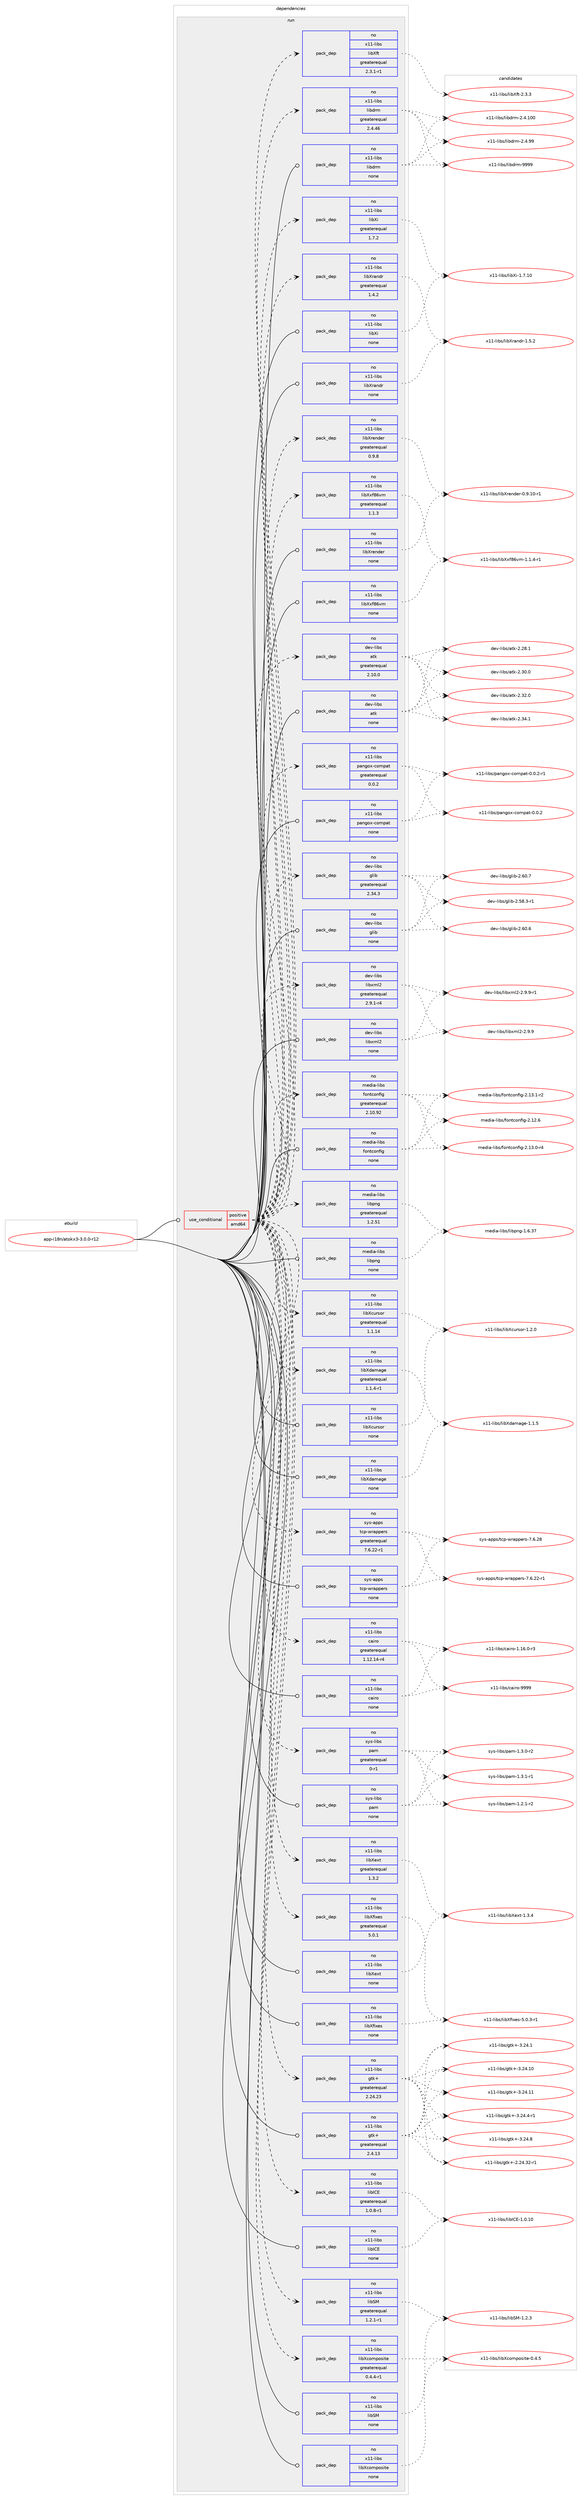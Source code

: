 digraph prolog {

# *************
# Graph options
# *************

newrank=true;
concentrate=true;
compound=true;
graph [rankdir=LR,fontname=Helvetica,fontsize=10,ranksep=1.5];#, ranksep=2.5, nodesep=0.2];
edge  [arrowhead=vee];
node  [fontname=Helvetica,fontsize=10];

# **********
# The ebuild
# **********

subgraph cluster_leftcol {
color=gray;
rank=same;
label=<<i>ebuild</i>>;
id [label="app-i18n/atokx3-3.0.0-r12", color=red, width=4, href="../app-i18n/atokx3-3.0.0-r12.svg"];
}

# ****************
# The dependencies
# ****************

subgraph cluster_midcol {
color=gray;
label=<<i>dependencies</i>>;
subgraph cluster_compile {
fillcolor="#eeeeee";
style=filled;
label=<<i>compile</i>>;
}
subgraph cluster_compileandrun {
fillcolor="#eeeeee";
style=filled;
label=<<i>compile and run</i>>;
}
subgraph cluster_run {
fillcolor="#eeeeee";
style=filled;
label=<<i>run</i>>;
subgraph cond118160 {
dependency494056 [label=<<TABLE BORDER="0" CELLBORDER="1" CELLSPACING="0" CELLPADDING="4"><TR><TD ROWSPAN="3" CELLPADDING="10">use_conditional</TD></TR><TR><TD>positive</TD></TR><TR><TD>amd64</TD></TR></TABLE>>, shape=none, color=red];
subgraph pack367001 {
dependency494057 [label=<<TABLE BORDER="0" CELLBORDER="1" CELLSPACING="0" CELLPADDING="4" WIDTH="220"><TR><TD ROWSPAN="6" CELLPADDING="30">pack_dep</TD></TR><TR><TD WIDTH="110">no</TD></TR><TR><TD>dev-libs</TD></TR><TR><TD>atk</TD></TR><TR><TD>greaterequal</TD></TR><TR><TD>2.10.0</TD></TR></TABLE>>, shape=none, color=blue];
}
dependency494056:e -> dependency494057:w [weight=20,style="dashed",arrowhead="vee"];
subgraph pack367002 {
dependency494058 [label=<<TABLE BORDER="0" CELLBORDER="1" CELLSPACING="0" CELLPADDING="4" WIDTH="220"><TR><TD ROWSPAN="6" CELLPADDING="30">pack_dep</TD></TR><TR><TD WIDTH="110">no</TD></TR><TR><TD>dev-libs</TD></TR><TR><TD>glib</TD></TR><TR><TD>greaterequal</TD></TR><TR><TD>2.34.3</TD></TR></TABLE>>, shape=none, color=blue];
}
dependency494056:e -> dependency494058:w [weight=20,style="dashed",arrowhead="vee"];
subgraph pack367003 {
dependency494059 [label=<<TABLE BORDER="0" CELLBORDER="1" CELLSPACING="0" CELLPADDING="4" WIDTH="220"><TR><TD ROWSPAN="6" CELLPADDING="30">pack_dep</TD></TR><TR><TD WIDTH="110">no</TD></TR><TR><TD>dev-libs</TD></TR><TR><TD>libxml2</TD></TR><TR><TD>greaterequal</TD></TR><TR><TD>2.9.1-r4</TD></TR></TABLE>>, shape=none, color=blue];
}
dependency494056:e -> dependency494059:w [weight=20,style="dashed",arrowhead="vee"];
subgraph pack367004 {
dependency494060 [label=<<TABLE BORDER="0" CELLBORDER="1" CELLSPACING="0" CELLPADDING="4" WIDTH="220"><TR><TD ROWSPAN="6" CELLPADDING="30">pack_dep</TD></TR><TR><TD WIDTH="110">no</TD></TR><TR><TD>media-libs</TD></TR><TR><TD>fontconfig</TD></TR><TR><TD>greaterequal</TD></TR><TR><TD>2.10.92</TD></TR></TABLE>>, shape=none, color=blue];
}
dependency494056:e -> dependency494060:w [weight=20,style="dashed",arrowhead="vee"];
subgraph pack367005 {
dependency494061 [label=<<TABLE BORDER="0" CELLBORDER="1" CELLSPACING="0" CELLPADDING="4" WIDTH="220"><TR><TD ROWSPAN="6" CELLPADDING="30">pack_dep</TD></TR><TR><TD WIDTH="110">no</TD></TR><TR><TD>media-libs</TD></TR><TR><TD>libpng</TD></TR><TR><TD>greaterequal</TD></TR><TR><TD>1.2.51</TD></TR></TABLE>>, shape=none, color=blue];
}
dependency494056:e -> dependency494061:w [weight=20,style="dashed",arrowhead="vee"];
subgraph pack367006 {
dependency494062 [label=<<TABLE BORDER="0" CELLBORDER="1" CELLSPACING="0" CELLPADDING="4" WIDTH="220"><TR><TD ROWSPAN="6" CELLPADDING="30">pack_dep</TD></TR><TR><TD WIDTH="110">no</TD></TR><TR><TD>sys-apps</TD></TR><TR><TD>tcp-wrappers</TD></TR><TR><TD>greaterequal</TD></TR><TR><TD>7.6.22-r1</TD></TR></TABLE>>, shape=none, color=blue];
}
dependency494056:e -> dependency494062:w [weight=20,style="dashed",arrowhead="vee"];
subgraph pack367007 {
dependency494063 [label=<<TABLE BORDER="0" CELLBORDER="1" CELLSPACING="0" CELLPADDING="4" WIDTH="220"><TR><TD ROWSPAN="6" CELLPADDING="30">pack_dep</TD></TR><TR><TD WIDTH="110">no</TD></TR><TR><TD>sys-libs</TD></TR><TR><TD>pam</TD></TR><TR><TD>greaterequal</TD></TR><TR><TD>0-r1</TD></TR></TABLE>>, shape=none, color=blue];
}
dependency494056:e -> dependency494063:w [weight=20,style="dashed",arrowhead="vee"];
subgraph pack367008 {
dependency494064 [label=<<TABLE BORDER="0" CELLBORDER="1" CELLSPACING="0" CELLPADDING="4" WIDTH="220"><TR><TD ROWSPAN="6" CELLPADDING="30">pack_dep</TD></TR><TR><TD WIDTH="110">no</TD></TR><TR><TD>x11-libs</TD></TR><TR><TD>cairo</TD></TR><TR><TD>greaterequal</TD></TR><TR><TD>1.12.14-r4</TD></TR></TABLE>>, shape=none, color=blue];
}
dependency494056:e -> dependency494064:w [weight=20,style="dashed",arrowhead="vee"];
subgraph pack367009 {
dependency494065 [label=<<TABLE BORDER="0" CELLBORDER="1" CELLSPACING="0" CELLPADDING="4" WIDTH="220"><TR><TD ROWSPAN="6" CELLPADDING="30">pack_dep</TD></TR><TR><TD WIDTH="110">no</TD></TR><TR><TD>x11-libs</TD></TR><TR><TD>gtk+</TD></TR><TR><TD>greaterequal</TD></TR><TR><TD>2.24.23</TD></TR></TABLE>>, shape=none, color=blue];
}
dependency494056:e -> dependency494065:w [weight=20,style="dashed",arrowhead="vee"];
subgraph pack367010 {
dependency494066 [label=<<TABLE BORDER="0" CELLBORDER="1" CELLSPACING="0" CELLPADDING="4" WIDTH="220"><TR><TD ROWSPAN="6" CELLPADDING="30">pack_dep</TD></TR><TR><TD WIDTH="110">no</TD></TR><TR><TD>x11-libs</TD></TR><TR><TD>libICE</TD></TR><TR><TD>greaterequal</TD></TR><TR><TD>1.0.8-r1</TD></TR></TABLE>>, shape=none, color=blue];
}
dependency494056:e -> dependency494066:w [weight=20,style="dashed",arrowhead="vee"];
subgraph pack367011 {
dependency494067 [label=<<TABLE BORDER="0" CELLBORDER="1" CELLSPACING="0" CELLPADDING="4" WIDTH="220"><TR><TD ROWSPAN="6" CELLPADDING="30">pack_dep</TD></TR><TR><TD WIDTH="110">no</TD></TR><TR><TD>x11-libs</TD></TR><TR><TD>libSM</TD></TR><TR><TD>greaterequal</TD></TR><TR><TD>1.2.1-r1</TD></TR></TABLE>>, shape=none, color=blue];
}
dependency494056:e -> dependency494067:w [weight=20,style="dashed",arrowhead="vee"];
subgraph pack367012 {
dependency494068 [label=<<TABLE BORDER="0" CELLBORDER="1" CELLSPACING="0" CELLPADDING="4" WIDTH="220"><TR><TD ROWSPAN="6" CELLPADDING="30">pack_dep</TD></TR><TR><TD WIDTH="110">no</TD></TR><TR><TD>x11-libs</TD></TR><TR><TD>libXcomposite</TD></TR><TR><TD>greaterequal</TD></TR><TR><TD>0.4.4-r1</TD></TR></TABLE>>, shape=none, color=blue];
}
dependency494056:e -> dependency494068:w [weight=20,style="dashed",arrowhead="vee"];
subgraph pack367013 {
dependency494069 [label=<<TABLE BORDER="0" CELLBORDER="1" CELLSPACING="0" CELLPADDING="4" WIDTH="220"><TR><TD ROWSPAN="6" CELLPADDING="30">pack_dep</TD></TR><TR><TD WIDTH="110">no</TD></TR><TR><TD>x11-libs</TD></TR><TR><TD>libXcursor</TD></TR><TR><TD>greaterequal</TD></TR><TR><TD>1.1.14</TD></TR></TABLE>>, shape=none, color=blue];
}
dependency494056:e -> dependency494069:w [weight=20,style="dashed",arrowhead="vee"];
subgraph pack367014 {
dependency494070 [label=<<TABLE BORDER="0" CELLBORDER="1" CELLSPACING="0" CELLPADDING="4" WIDTH="220"><TR><TD ROWSPAN="6" CELLPADDING="30">pack_dep</TD></TR><TR><TD WIDTH="110">no</TD></TR><TR><TD>x11-libs</TD></TR><TR><TD>libXdamage</TD></TR><TR><TD>greaterequal</TD></TR><TR><TD>1.1.4-r1</TD></TR></TABLE>>, shape=none, color=blue];
}
dependency494056:e -> dependency494070:w [weight=20,style="dashed",arrowhead="vee"];
subgraph pack367015 {
dependency494071 [label=<<TABLE BORDER="0" CELLBORDER="1" CELLSPACING="0" CELLPADDING="4" WIDTH="220"><TR><TD ROWSPAN="6" CELLPADDING="30">pack_dep</TD></TR><TR><TD WIDTH="110">no</TD></TR><TR><TD>x11-libs</TD></TR><TR><TD>libXext</TD></TR><TR><TD>greaterequal</TD></TR><TR><TD>1.3.2</TD></TR></TABLE>>, shape=none, color=blue];
}
dependency494056:e -> dependency494071:w [weight=20,style="dashed",arrowhead="vee"];
subgraph pack367016 {
dependency494072 [label=<<TABLE BORDER="0" CELLBORDER="1" CELLSPACING="0" CELLPADDING="4" WIDTH="220"><TR><TD ROWSPAN="6" CELLPADDING="30">pack_dep</TD></TR><TR><TD WIDTH="110">no</TD></TR><TR><TD>x11-libs</TD></TR><TR><TD>libXfixes</TD></TR><TR><TD>greaterequal</TD></TR><TR><TD>5.0.1</TD></TR></TABLE>>, shape=none, color=blue];
}
dependency494056:e -> dependency494072:w [weight=20,style="dashed",arrowhead="vee"];
subgraph pack367017 {
dependency494073 [label=<<TABLE BORDER="0" CELLBORDER="1" CELLSPACING="0" CELLPADDING="4" WIDTH="220"><TR><TD ROWSPAN="6" CELLPADDING="30">pack_dep</TD></TR><TR><TD WIDTH="110">no</TD></TR><TR><TD>x11-libs</TD></TR><TR><TD>libXft</TD></TR><TR><TD>greaterequal</TD></TR><TR><TD>2.3.1-r1</TD></TR></TABLE>>, shape=none, color=blue];
}
dependency494056:e -> dependency494073:w [weight=20,style="dashed",arrowhead="vee"];
subgraph pack367018 {
dependency494074 [label=<<TABLE BORDER="0" CELLBORDER="1" CELLSPACING="0" CELLPADDING="4" WIDTH="220"><TR><TD ROWSPAN="6" CELLPADDING="30">pack_dep</TD></TR><TR><TD WIDTH="110">no</TD></TR><TR><TD>x11-libs</TD></TR><TR><TD>libXi</TD></TR><TR><TD>greaterequal</TD></TR><TR><TD>1.7.2</TD></TR></TABLE>>, shape=none, color=blue];
}
dependency494056:e -> dependency494074:w [weight=20,style="dashed",arrowhead="vee"];
subgraph pack367019 {
dependency494075 [label=<<TABLE BORDER="0" CELLBORDER="1" CELLSPACING="0" CELLPADDING="4" WIDTH="220"><TR><TD ROWSPAN="6" CELLPADDING="30">pack_dep</TD></TR><TR><TD WIDTH="110">no</TD></TR><TR><TD>x11-libs</TD></TR><TR><TD>libXrandr</TD></TR><TR><TD>greaterequal</TD></TR><TR><TD>1.4.2</TD></TR></TABLE>>, shape=none, color=blue];
}
dependency494056:e -> dependency494075:w [weight=20,style="dashed",arrowhead="vee"];
subgraph pack367020 {
dependency494076 [label=<<TABLE BORDER="0" CELLBORDER="1" CELLSPACING="0" CELLPADDING="4" WIDTH="220"><TR><TD ROWSPAN="6" CELLPADDING="30">pack_dep</TD></TR><TR><TD WIDTH="110">no</TD></TR><TR><TD>x11-libs</TD></TR><TR><TD>libXrender</TD></TR><TR><TD>greaterequal</TD></TR><TR><TD>0.9.8</TD></TR></TABLE>>, shape=none, color=blue];
}
dependency494056:e -> dependency494076:w [weight=20,style="dashed",arrowhead="vee"];
subgraph pack367021 {
dependency494077 [label=<<TABLE BORDER="0" CELLBORDER="1" CELLSPACING="0" CELLPADDING="4" WIDTH="220"><TR><TD ROWSPAN="6" CELLPADDING="30">pack_dep</TD></TR><TR><TD WIDTH="110">no</TD></TR><TR><TD>x11-libs</TD></TR><TR><TD>libXxf86vm</TD></TR><TR><TD>greaterequal</TD></TR><TR><TD>1.1.3</TD></TR></TABLE>>, shape=none, color=blue];
}
dependency494056:e -> dependency494077:w [weight=20,style="dashed",arrowhead="vee"];
subgraph pack367022 {
dependency494078 [label=<<TABLE BORDER="0" CELLBORDER="1" CELLSPACING="0" CELLPADDING="4" WIDTH="220"><TR><TD ROWSPAN="6" CELLPADDING="30">pack_dep</TD></TR><TR><TD WIDTH="110">no</TD></TR><TR><TD>x11-libs</TD></TR><TR><TD>libdrm</TD></TR><TR><TD>greaterequal</TD></TR><TR><TD>2.4.46</TD></TR></TABLE>>, shape=none, color=blue];
}
dependency494056:e -> dependency494078:w [weight=20,style="dashed",arrowhead="vee"];
subgraph pack367023 {
dependency494079 [label=<<TABLE BORDER="0" CELLBORDER="1" CELLSPACING="0" CELLPADDING="4" WIDTH="220"><TR><TD ROWSPAN="6" CELLPADDING="30">pack_dep</TD></TR><TR><TD WIDTH="110">no</TD></TR><TR><TD>x11-libs</TD></TR><TR><TD>pangox-compat</TD></TR><TR><TD>greaterequal</TD></TR><TR><TD>0.0.2</TD></TR></TABLE>>, shape=none, color=blue];
}
dependency494056:e -> dependency494079:w [weight=20,style="dashed",arrowhead="vee"];
}
id:e -> dependency494056:w [weight=20,style="solid",arrowhead="odot"];
subgraph pack367024 {
dependency494080 [label=<<TABLE BORDER="0" CELLBORDER="1" CELLSPACING="0" CELLPADDING="4" WIDTH="220"><TR><TD ROWSPAN="6" CELLPADDING="30">pack_dep</TD></TR><TR><TD WIDTH="110">no</TD></TR><TR><TD>dev-libs</TD></TR><TR><TD>atk</TD></TR><TR><TD>none</TD></TR><TR><TD></TD></TR></TABLE>>, shape=none, color=blue];
}
id:e -> dependency494080:w [weight=20,style="solid",arrowhead="odot"];
subgraph pack367025 {
dependency494081 [label=<<TABLE BORDER="0" CELLBORDER="1" CELLSPACING="0" CELLPADDING="4" WIDTH="220"><TR><TD ROWSPAN="6" CELLPADDING="30">pack_dep</TD></TR><TR><TD WIDTH="110">no</TD></TR><TR><TD>dev-libs</TD></TR><TR><TD>glib</TD></TR><TR><TD>none</TD></TR><TR><TD></TD></TR></TABLE>>, shape=none, color=blue];
}
id:e -> dependency494081:w [weight=20,style="solid",arrowhead="odot"];
subgraph pack367026 {
dependency494082 [label=<<TABLE BORDER="0" CELLBORDER="1" CELLSPACING="0" CELLPADDING="4" WIDTH="220"><TR><TD ROWSPAN="6" CELLPADDING="30">pack_dep</TD></TR><TR><TD WIDTH="110">no</TD></TR><TR><TD>dev-libs</TD></TR><TR><TD>libxml2</TD></TR><TR><TD>none</TD></TR><TR><TD></TD></TR></TABLE>>, shape=none, color=blue];
}
id:e -> dependency494082:w [weight=20,style="solid",arrowhead="odot"];
subgraph pack367027 {
dependency494083 [label=<<TABLE BORDER="0" CELLBORDER="1" CELLSPACING="0" CELLPADDING="4" WIDTH="220"><TR><TD ROWSPAN="6" CELLPADDING="30">pack_dep</TD></TR><TR><TD WIDTH="110">no</TD></TR><TR><TD>media-libs</TD></TR><TR><TD>fontconfig</TD></TR><TR><TD>none</TD></TR><TR><TD></TD></TR></TABLE>>, shape=none, color=blue];
}
id:e -> dependency494083:w [weight=20,style="solid",arrowhead="odot"];
subgraph pack367028 {
dependency494084 [label=<<TABLE BORDER="0" CELLBORDER="1" CELLSPACING="0" CELLPADDING="4" WIDTH="220"><TR><TD ROWSPAN="6" CELLPADDING="30">pack_dep</TD></TR><TR><TD WIDTH="110">no</TD></TR><TR><TD>media-libs</TD></TR><TR><TD>libpng</TD></TR><TR><TD>none</TD></TR><TR><TD></TD></TR></TABLE>>, shape=none, color=blue];
}
id:e -> dependency494084:w [weight=20,style="solid",arrowhead="odot"];
subgraph pack367029 {
dependency494085 [label=<<TABLE BORDER="0" CELLBORDER="1" CELLSPACING="0" CELLPADDING="4" WIDTH="220"><TR><TD ROWSPAN="6" CELLPADDING="30">pack_dep</TD></TR><TR><TD WIDTH="110">no</TD></TR><TR><TD>sys-apps</TD></TR><TR><TD>tcp-wrappers</TD></TR><TR><TD>none</TD></TR><TR><TD></TD></TR></TABLE>>, shape=none, color=blue];
}
id:e -> dependency494085:w [weight=20,style="solid",arrowhead="odot"];
subgraph pack367030 {
dependency494086 [label=<<TABLE BORDER="0" CELLBORDER="1" CELLSPACING="0" CELLPADDING="4" WIDTH="220"><TR><TD ROWSPAN="6" CELLPADDING="30">pack_dep</TD></TR><TR><TD WIDTH="110">no</TD></TR><TR><TD>sys-libs</TD></TR><TR><TD>pam</TD></TR><TR><TD>none</TD></TR><TR><TD></TD></TR></TABLE>>, shape=none, color=blue];
}
id:e -> dependency494086:w [weight=20,style="solid",arrowhead="odot"];
subgraph pack367031 {
dependency494087 [label=<<TABLE BORDER="0" CELLBORDER="1" CELLSPACING="0" CELLPADDING="4" WIDTH="220"><TR><TD ROWSPAN="6" CELLPADDING="30">pack_dep</TD></TR><TR><TD WIDTH="110">no</TD></TR><TR><TD>x11-libs</TD></TR><TR><TD>cairo</TD></TR><TR><TD>none</TD></TR><TR><TD></TD></TR></TABLE>>, shape=none, color=blue];
}
id:e -> dependency494087:w [weight=20,style="solid",arrowhead="odot"];
subgraph pack367032 {
dependency494088 [label=<<TABLE BORDER="0" CELLBORDER="1" CELLSPACING="0" CELLPADDING="4" WIDTH="220"><TR><TD ROWSPAN="6" CELLPADDING="30">pack_dep</TD></TR><TR><TD WIDTH="110">no</TD></TR><TR><TD>x11-libs</TD></TR><TR><TD>gtk+</TD></TR><TR><TD>greaterequal</TD></TR><TR><TD>2.4.13</TD></TR></TABLE>>, shape=none, color=blue];
}
id:e -> dependency494088:w [weight=20,style="solid",arrowhead="odot"];
subgraph pack367033 {
dependency494089 [label=<<TABLE BORDER="0" CELLBORDER="1" CELLSPACING="0" CELLPADDING="4" WIDTH="220"><TR><TD ROWSPAN="6" CELLPADDING="30">pack_dep</TD></TR><TR><TD WIDTH="110">no</TD></TR><TR><TD>x11-libs</TD></TR><TR><TD>libICE</TD></TR><TR><TD>none</TD></TR><TR><TD></TD></TR></TABLE>>, shape=none, color=blue];
}
id:e -> dependency494089:w [weight=20,style="solid",arrowhead="odot"];
subgraph pack367034 {
dependency494090 [label=<<TABLE BORDER="0" CELLBORDER="1" CELLSPACING="0" CELLPADDING="4" WIDTH="220"><TR><TD ROWSPAN="6" CELLPADDING="30">pack_dep</TD></TR><TR><TD WIDTH="110">no</TD></TR><TR><TD>x11-libs</TD></TR><TR><TD>libSM</TD></TR><TR><TD>none</TD></TR><TR><TD></TD></TR></TABLE>>, shape=none, color=blue];
}
id:e -> dependency494090:w [weight=20,style="solid",arrowhead="odot"];
subgraph pack367035 {
dependency494091 [label=<<TABLE BORDER="0" CELLBORDER="1" CELLSPACING="0" CELLPADDING="4" WIDTH="220"><TR><TD ROWSPAN="6" CELLPADDING="30">pack_dep</TD></TR><TR><TD WIDTH="110">no</TD></TR><TR><TD>x11-libs</TD></TR><TR><TD>libXcomposite</TD></TR><TR><TD>none</TD></TR><TR><TD></TD></TR></TABLE>>, shape=none, color=blue];
}
id:e -> dependency494091:w [weight=20,style="solid",arrowhead="odot"];
subgraph pack367036 {
dependency494092 [label=<<TABLE BORDER="0" CELLBORDER="1" CELLSPACING="0" CELLPADDING="4" WIDTH="220"><TR><TD ROWSPAN="6" CELLPADDING="30">pack_dep</TD></TR><TR><TD WIDTH="110">no</TD></TR><TR><TD>x11-libs</TD></TR><TR><TD>libXcursor</TD></TR><TR><TD>none</TD></TR><TR><TD></TD></TR></TABLE>>, shape=none, color=blue];
}
id:e -> dependency494092:w [weight=20,style="solid",arrowhead="odot"];
subgraph pack367037 {
dependency494093 [label=<<TABLE BORDER="0" CELLBORDER="1" CELLSPACING="0" CELLPADDING="4" WIDTH="220"><TR><TD ROWSPAN="6" CELLPADDING="30">pack_dep</TD></TR><TR><TD WIDTH="110">no</TD></TR><TR><TD>x11-libs</TD></TR><TR><TD>libXdamage</TD></TR><TR><TD>none</TD></TR><TR><TD></TD></TR></TABLE>>, shape=none, color=blue];
}
id:e -> dependency494093:w [weight=20,style="solid",arrowhead="odot"];
subgraph pack367038 {
dependency494094 [label=<<TABLE BORDER="0" CELLBORDER="1" CELLSPACING="0" CELLPADDING="4" WIDTH="220"><TR><TD ROWSPAN="6" CELLPADDING="30">pack_dep</TD></TR><TR><TD WIDTH="110">no</TD></TR><TR><TD>x11-libs</TD></TR><TR><TD>libXext</TD></TR><TR><TD>none</TD></TR><TR><TD></TD></TR></TABLE>>, shape=none, color=blue];
}
id:e -> dependency494094:w [weight=20,style="solid",arrowhead="odot"];
subgraph pack367039 {
dependency494095 [label=<<TABLE BORDER="0" CELLBORDER="1" CELLSPACING="0" CELLPADDING="4" WIDTH="220"><TR><TD ROWSPAN="6" CELLPADDING="30">pack_dep</TD></TR><TR><TD WIDTH="110">no</TD></TR><TR><TD>x11-libs</TD></TR><TR><TD>libXfixes</TD></TR><TR><TD>none</TD></TR><TR><TD></TD></TR></TABLE>>, shape=none, color=blue];
}
id:e -> dependency494095:w [weight=20,style="solid",arrowhead="odot"];
subgraph pack367040 {
dependency494096 [label=<<TABLE BORDER="0" CELLBORDER="1" CELLSPACING="0" CELLPADDING="4" WIDTH="220"><TR><TD ROWSPAN="6" CELLPADDING="30">pack_dep</TD></TR><TR><TD WIDTH="110">no</TD></TR><TR><TD>x11-libs</TD></TR><TR><TD>libXi</TD></TR><TR><TD>none</TD></TR><TR><TD></TD></TR></TABLE>>, shape=none, color=blue];
}
id:e -> dependency494096:w [weight=20,style="solid",arrowhead="odot"];
subgraph pack367041 {
dependency494097 [label=<<TABLE BORDER="0" CELLBORDER="1" CELLSPACING="0" CELLPADDING="4" WIDTH="220"><TR><TD ROWSPAN="6" CELLPADDING="30">pack_dep</TD></TR><TR><TD WIDTH="110">no</TD></TR><TR><TD>x11-libs</TD></TR><TR><TD>libXrandr</TD></TR><TR><TD>none</TD></TR><TR><TD></TD></TR></TABLE>>, shape=none, color=blue];
}
id:e -> dependency494097:w [weight=20,style="solid",arrowhead="odot"];
subgraph pack367042 {
dependency494098 [label=<<TABLE BORDER="0" CELLBORDER="1" CELLSPACING="0" CELLPADDING="4" WIDTH="220"><TR><TD ROWSPAN="6" CELLPADDING="30">pack_dep</TD></TR><TR><TD WIDTH="110">no</TD></TR><TR><TD>x11-libs</TD></TR><TR><TD>libXrender</TD></TR><TR><TD>none</TD></TR><TR><TD></TD></TR></TABLE>>, shape=none, color=blue];
}
id:e -> dependency494098:w [weight=20,style="solid",arrowhead="odot"];
subgraph pack367043 {
dependency494099 [label=<<TABLE BORDER="0" CELLBORDER="1" CELLSPACING="0" CELLPADDING="4" WIDTH="220"><TR><TD ROWSPAN="6" CELLPADDING="30">pack_dep</TD></TR><TR><TD WIDTH="110">no</TD></TR><TR><TD>x11-libs</TD></TR><TR><TD>libXxf86vm</TD></TR><TR><TD>none</TD></TR><TR><TD></TD></TR></TABLE>>, shape=none, color=blue];
}
id:e -> dependency494099:w [weight=20,style="solid",arrowhead="odot"];
subgraph pack367044 {
dependency494100 [label=<<TABLE BORDER="0" CELLBORDER="1" CELLSPACING="0" CELLPADDING="4" WIDTH="220"><TR><TD ROWSPAN="6" CELLPADDING="30">pack_dep</TD></TR><TR><TD WIDTH="110">no</TD></TR><TR><TD>x11-libs</TD></TR><TR><TD>libdrm</TD></TR><TR><TD>none</TD></TR><TR><TD></TD></TR></TABLE>>, shape=none, color=blue];
}
id:e -> dependency494100:w [weight=20,style="solid",arrowhead="odot"];
subgraph pack367045 {
dependency494101 [label=<<TABLE BORDER="0" CELLBORDER="1" CELLSPACING="0" CELLPADDING="4" WIDTH="220"><TR><TD ROWSPAN="6" CELLPADDING="30">pack_dep</TD></TR><TR><TD WIDTH="110">no</TD></TR><TR><TD>x11-libs</TD></TR><TR><TD>pangox-compat</TD></TR><TR><TD>none</TD></TR><TR><TD></TD></TR></TABLE>>, shape=none, color=blue];
}
id:e -> dependency494101:w [weight=20,style="solid",arrowhead="odot"];
}
}

# **************
# The candidates
# **************

subgraph cluster_choices {
rank=same;
color=gray;
label=<<i>candidates</i>>;

subgraph choice367001 {
color=black;
nodesep=1;
choice1001011184510810598115479711610745504650564649 [label="dev-libs/atk-2.28.1", color=red, width=4,href="../dev-libs/atk-2.28.1.svg"];
choice1001011184510810598115479711610745504651484648 [label="dev-libs/atk-2.30.0", color=red, width=4,href="../dev-libs/atk-2.30.0.svg"];
choice1001011184510810598115479711610745504651504648 [label="dev-libs/atk-2.32.0", color=red, width=4,href="../dev-libs/atk-2.32.0.svg"];
choice1001011184510810598115479711610745504651524649 [label="dev-libs/atk-2.34.1", color=red, width=4,href="../dev-libs/atk-2.34.1.svg"];
dependency494057:e -> choice1001011184510810598115479711610745504650564649:w [style=dotted,weight="100"];
dependency494057:e -> choice1001011184510810598115479711610745504651484648:w [style=dotted,weight="100"];
dependency494057:e -> choice1001011184510810598115479711610745504651504648:w [style=dotted,weight="100"];
dependency494057:e -> choice1001011184510810598115479711610745504651524649:w [style=dotted,weight="100"];
}
subgraph choice367002 {
color=black;
nodesep=1;
choice10010111845108105981154710310810598455046535646514511449 [label="dev-libs/glib-2.58.3-r1", color=red, width=4,href="../dev-libs/glib-2.58.3-r1.svg"];
choice1001011184510810598115471031081059845504654484654 [label="dev-libs/glib-2.60.6", color=red, width=4,href="../dev-libs/glib-2.60.6.svg"];
choice1001011184510810598115471031081059845504654484655 [label="dev-libs/glib-2.60.7", color=red, width=4,href="../dev-libs/glib-2.60.7.svg"];
dependency494058:e -> choice10010111845108105981154710310810598455046535646514511449:w [style=dotted,weight="100"];
dependency494058:e -> choice1001011184510810598115471031081059845504654484654:w [style=dotted,weight="100"];
dependency494058:e -> choice1001011184510810598115471031081059845504654484655:w [style=dotted,weight="100"];
}
subgraph choice367003 {
color=black;
nodesep=1;
choice1001011184510810598115471081059812010910850455046574657 [label="dev-libs/libxml2-2.9.9", color=red, width=4,href="../dev-libs/libxml2-2.9.9.svg"];
choice10010111845108105981154710810598120109108504550465746574511449 [label="dev-libs/libxml2-2.9.9-r1", color=red, width=4,href="../dev-libs/libxml2-2.9.9-r1.svg"];
dependency494059:e -> choice1001011184510810598115471081059812010910850455046574657:w [style=dotted,weight="100"];
dependency494059:e -> choice10010111845108105981154710810598120109108504550465746574511449:w [style=dotted,weight="100"];
}
subgraph choice367004 {
color=black;
nodesep=1;
choice109101100105974510810598115471021111101169911111010210510345504649504654 [label="media-libs/fontconfig-2.12.6", color=red, width=4,href="../media-libs/fontconfig-2.12.6.svg"];
choice1091011001059745108105981154710211111011699111110102105103455046495146484511452 [label="media-libs/fontconfig-2.13.0-r4", color=red, width=4,href="../media-libs/fontconfig-2.13.0-r4.svg"];
choice1091011001059745108105981154710211111011699111110102105103455046495146494511450 [label="media-libs/fontconfig-2.13.1-r2", color=red, width=4,href="../media-libs/fontconfig-2.13.1-r2.svg"];
dependency494060:e -> choice109101100105974510810598115471021111101169911111010210510345504649504654:w [style=dotted,weight="100"];
dependency494060:e -> choice1091011001059745108105981154710211111011699111110102105103455046495146484511452:w [style=dotted,weight="100"];
dependency494060:e -> choice1091011001059745108105981154710211111011699111110102105103455046495146494511450:w [style=dotted,weight="100"];
}
subgraph choice367005 {
color=black;
nodesep=1;
choice109101100105974510810598115471081059811211010345494654465155 [label="media-libs/libpng-1.6.37", color=red, width=4,href="../media-libs/libpng-1.6.37.svg"];
dependency494061:e -> choice109101100105974510810598115471081059811211010345494654465155:w [style=dotted,weight="100"];
}
subgraph choice367006 {
color=black;
nodesep=1;
choice115121115459711211211547116991124511911497112112101114115455546544650504511449 [label="sys-apps/tcp-wrappers-7.6.22-r1", color=red, width=4,href="../sys-apps/tcp-wrappers-7.6.22-r1.svg"];
choice11512111545971121121154711699112451191149711211210111411545554654465056 [label="sys-apps/tcp-wrappers-7.6.28", color=red, width=4,href="../sys-apps/tcp-wrappers-7.6.28.svg"];
dependency494062:e -> choice115121115459711211211547116991124511911497112112101114115455546544650504511449:w [style=dotted,weight="100"];
dependency494062:e -> choice11512111545971121121154711699112451191149711211210111411545554654465056:w [style=dotted,weight="100"];
}
subgraph choice367007 {
color=black;
nodesep=1;
choice115121115451081059811547112971094549465046494511450 [label="sys-libs/pam-1.2.1-r2", color=red, width=4,href="../sys-libs/pam-1.2.1-r2.svg"];
choice115121115451081059811547112971094549465146484511450 [label="sys-libs/pam-1.3.0-r2", color=red, width=4,href="../sys-libs/pam-1.3.0-r2.svg"];
choice115121115451081059811547112971094549465146494511449 [label="sys-libs/pam-1.3.1-r1", color=red, width=4,href="../sys-libs/pam-1.3.1-r1.svg"];
dependency494063:e -> choice115121115451081059811547112971094549465046494511450:w [style=dotted,weight="100"];
dependency494063:e -> choice115121115451081059811547112971094549465146484511450:w [style=dotted,weight="100"];
dependency494063:e -> choice115121115451081059811547112971094549465146494511449:w [style=dotted,weight="100"];
}
subgraph choice367008 {
color=black;
nodesep=1;
choice12049494510810598115479997105114111454946495446484511451 [label="x11-libs/cairo-1.16.0-r3", color=red, width=4,href="../x11-libs/cairo-1.16.0-r3.svg"];
choice120494945108105981154799971051141114557575757 [label="x11-libs/cairo-9999", color=red, width=4,href="../x11-libs/cairo-9999.svg"];
dependency494064:e -> choice12049494510810598115479997105114111454946495446484511451:w [style=dotted,weight="100"];
dependency494064:e -> choice120494945108105981154799971051141114557575757:w [style=dotted,weight="100"];
}
subgraph choice367009 {
color=black;
nodesep=1;
choice12049494510810598115471031161074345504650524651504511449 [label="x11-libs/gtk+-2.24.32-r1", color=red, width=4,href="../x11-libs/gtk+-2.24.32-r1.svg"];
choice12049494510810598115471031161074345514650524649 [label="x11-libs/gtk+-3.24.1", color=red, width=4,href="../x11-libs/gtk+-3.24.1.svg"];
choice1204949451081059811547103116107434551465052464948 [label="x11-libs/gtk+-3.24.10", color=red, width=4,href="../x11-libs/gtk+-3.24.10.svg"];
choice1204949451081059811547103116107434551465052464949 [label="x11-libs/gtk+-3.24.11", color=red, width=4,href="../x11-libs/gtk+-3.24.11.svg"];
choice120494945108105981154710311610743455146505246524511449 [label="x11-libs/gtk+-3.24.4-r1", color=red, width=4,href="../x11-libs/gtk+-3.24.4-r1.svg"];
choice12049494510810598115471031161074345514650524656 [label="x11-libs/gtk+-3.24.8", color=red, width=4,href="../x11-libs/gtk+-3.24.8.svg"];
dependency494065:e -> choice12049494510810598115471031161074345504650524651504511449:w [style=dotted,weight="100"];
dependency494065:e -> choice12049494510810598115471031161074345514650524649:w [style=dotted,weight="100"];
dependency494065:e -> choice1204949451081059811547103116107434551465052464948:w [style=dotted,weight="100"];
dependency494065:e -> choice1204949451081059811547103116107434551465052464949:w [style=dotted,weight="100"];
dependency494065:e -> choice120494945108105981154710311610743455146505246524511449:w [style=dotted,weight="100"];
dependency494065:e -> choice12049494510810598115471031161074345514650524656:w [style=dotted,weight="100"];
}
subgraph choice367010 {
color=black;
nodesep=1;
choice12049494510810598115471081059873676945494648464948 [label="x11-libs/libICE-1.0.10", color=red, width=4,href="../x11-libs/libICE-1.0.10.svg"];
dependency494066:e -> choice12049494510810598115471081059873676945494648464948:w [style=dotted,weight="100"];
}
subgraph choice367011 {
color=black;
nodesep=1;
choice1204949451081059811547108105988377454946504651 [label="x11-libs/libSM-1.2.3", color=red, width=4,href="../x11-libs/libSM-1.2.3.svg"];
dependency494067:e -> choice1204949451081059811547108105988377454946504651:w [style=dotted,weight="100"];
}
subgraph choice367012 {
color=black;
nodesep=1;
choice1204949451081059811547108105988899111109112111115105116101454846524653 [label="x11-libs/libXcomposite-0.4.5", color=red, width=4,href="../x11-libs/libXcomposite-0.4.5.svg"];
dependency494068:e -> choice1204949451081059811547108105988899111109112111115105116101454846524653:w [style=dotted,weight="100"];
}
subgraph choice367013 {
color=black;
nodesep=1;
choice1204949451081059811547108105988899117114115111114454946504648 [label="x11-libs/libXcursor-1.2.0", color=red, width=4,href="../x11-libs/libXcursor-1.2.0.svg"];
dependency494069:e -> choice1204949451081059811547108105988899117114115111114454946504648:w [style=dotted,weight="100"];
}
subgraph choice367014 {
color=black;
nodesep=1;
choice120494945108105981154710810598881009710997103101454946494653 [label="x11-libs/libXdamage-1.1.5", color=red, width=4,href="../x11-libs/libXdamage-1.1.5.svg"];
dependency494070:e -> choice120494945108105981154710810598881009710997103101454946494653:w [style=dotted,weight="100"];
}
subgraph choice367015 {
color=black;
nodesep=1;
choice12049494510810598115471081059888101120116454946514652 [label="x11-libs/libXext-1.3.4", color=red, width=4,href="../x11-libs/libXext-1.3.4.svg"];
dependency494071:e -> choice12049494510810598115471081059888101120116454946514652:w [style=dotted,weight="100"];
}
subgraph choice367016 {
color=black;
nodesep=1;
choice120494945108105981154710810598881021051201011154553464846514511449 [label="x11-libs/libXfixes-5.0.3-r1", color=red, width=4,href="../x11-libs/libXfixes-5.0.3-r1.svg"];
dependency494072:e -> choice120494945108105981154710810598881021051201011154553464846514511449:w [style=dotted,weight="100"];
}
subgraph choice367017 {
color=black;
nodesep=1;
choice12049494510810598115471081059888102116455046514651 [label="x11-libs/libXft-2.3.3", color=red, width=4,href="../x11-libs/libXft-2.3.3.svg"];
dependency494073:e -> choice12049494510810598115471081059888102116455046514651:w [style=dotted,weight="100"];
}
subgraph choice367018 {
color=black;
nodesep=1;
choice1204949451081059811547108105988810545494655464948 [label="x11-libs/libXi-1.7.10", color=red, width=4,href="../x11-libs/libXi-1.7.10.svg"];
dependency494074:e -> choice1204949451081059811547108105988810545494655464948:w [style=dotted,weight="100"];
}
subgraph choice367019 {
color=black;
nodesep=1;
choice1204949451081059811547108105988811497110100114454946534650 [label="x11-libs/libXrandr-1.5.2", color=red, width=4,href="../x11-libs/libXrandr-1.5.2.svg"];
dependency494075:e -> choice1204949451081059811547108105988811497110100114454946534650:w [style=dotted,weight="100"];
}
subgraph choice367020 {
color=black;
nodesep=1;
choice12049494510810598115471081059888114101110100101114454846574649484511449 [label="x11-libs/libXrender-0.9.10-r1", color=red, width=4,href="../x11-libs/libXrender-0.9.10-r1.svg"];
dependency494076:e -> choice12049494510810598115471081059888114101110100101114454846574649484511449:w [style=dotted,weight="100"];
}
subgraph choice367021 {
color=black;
nodesep=1;
choice1204949451081059811547108105988812010256541181094549464946524511449 [label="x11-libs/libXxf86vm-1.1.4-r1", color=red, width=4,href="../x11-libs/libXxf86vm-1.1.4-r1.svg"];
dependency494077:e -> choice1204949451081059811547108105988812010256541181094549464946524511449:w [style=dotted,weight="100"];
}
subgraph choice367022 {
color=black;
nodesep=1;
choice1204949451081059811547108105981001141094550465246494848 [label="x11-libs/libdrm-2.4.100", color=red, width=4,href="../x11-libs/libdrm-2.4.100.svg"];
choice12049494510810598115471081059810011410945504652465757 [label="x11-libs/libdrm-2.4.99", color=red, width=4,href="../x11-libs/libdrm-2.4.99.svg"];
choice1204949451081059811547108105981001141094557575757 [label="x11-libs/libdrm-9999", color=red, width=4,href="../x11-libs/libdrm-9999.svg"];
dependency494078:e -> choice1204949451081059811547108105981001141094550465246494848:w [style=dotted,weight="100"];
dependency494078:e -> choice12049494510810598115471081059810011410945504652465757:w [style=dotted,weight="100"];
dependency494078:e -> choice1204949451081059811547108105981001141094557575757:w [style=dotted,weight="100"];
}
subgraph choice367023 {
color=black;
nodesep=1;
choice120494945108105981154711297110103111120459911110911297116454846484650 [label="x11-libs/pangox-compat-0.0.2", color=red, width=4,href="../x11-libs/pangox-compat-0.0.2.svg"];
choice1204949451081059811547112971101031111204599111109112971164548464846504511449 [label="x11-libs/pangox-compat-0.0.2-r1", color=red, width=4,href="../x11-libs/pangox-compat-0.0.2-r1.svg"];
dependency494079:e -> choice120494945108105981154711297110103111120459911110911297116454846484650:w [style=dotted,weight="100"];
dependency494079:e -> choice1204949451081059811547112971101031111204599111109112971164548464846504511449:w [style=dotted,weight="100"];
}
subgraph choice367024 {
color=black;
nodesep=1;
choice1001011184510810598115479711610745504650564649 [label="dev-libs/atk-2.28.1", color=red, width=4,href="../dev-libs/atk-2.28.1.svg"];
choice1001011184510810598115479711610745504651484648 [label="dev-libs/atk-2.30.0", color=red, width=4,href="../dev-libs/atk-2.30.0.svg"];
choice1001011184510810598115479711610745504651504648 [label="dev-libs/atk-2.32.0", color=red, width=4,href="../dev-libs/atk-2.32.0.svg"];
choice1001011184510810598115479711610745504651524649 [label="dev-libs/atk-2.34.1", color=red, width=4,href="../dev-libs/atk-2.34.1.svg"];
dependency494080:e -> choice1001011184510810598115479711610745504650564649:w [style=dotted,weight="100"];
dependency494080:e -> choice1001011184510810598115479711610745504651484648:w [style=dotted,weight="100"];
dependency494080:e -> choice1001011184510810598115479711610745504651504648:w [style=dotted,weight="100"];
dependency494080:e -> choice1001011184510810598115479711610745504651524649:w [style=dotted,weight="100"];
}
subgraph choice367025 {
color=black;
nodesep=1;
choice10010111845108105981154710310810598455046535646514511449 [label="dev-libs/glib-2.58.3-r1", color=red, width=4,href="../dev-libs/glib-2.58.3-r1.svg"];
choice1001011184510810598115471031081059845504654484654 [label="dev-libs/glib-2.60.6", color=red, width=4,href="../dev-libs/glib-2.60.6.svg"];
choice1001011184510810598115471031081059845504654484655 [label="dev-libs/glib-2.60.7", color=red, width=4,href="../dev-libs/glib-2.60.7.svg"];
dependency494081:e -> choice10010111845108105981154710310810598455046535646514511449:w [style=dotted,weight="100"];
dependency494081:e -> choice1001011184510810598115471031081059845504654484654:w [style=dotted,weight="100"];
dependency494081:e -> choice1001011184510810598115471031081059845504654484655:w [style=dotted,weight="100"];
}
subgraph choice367026 {
color=black;
nodesep=1;
choice1001011184510810598115471081059812010910850455046574657 [label="dev-libs/libxml2-2.9.9", color=red, width=4,href="../dev-libs/libxml2-2.9.9.svg"];
choice10010111845108105981154710810598120109108504550465746574511449 [label="dev-libs/libxml2-2.9.9-r1", color=red, width=4,href="../dev-libs/libxml2-2.9.9-r1.svg"];
dependency494082:e -> choice1001011184510810598115471081059812010910850455046574657:w [style=dotted,weight="100"];
dependency494082:e -> choice10010111845108105981154710810598120109108504550465746574511449:w [style=dotted,weight="100"];
}
subgraph choice367027 {
color=black;
nodesep=1;
choice109101100105974510810598115471021111101169911111010210510345504649504654 [label="media-libs/fontconfig-2.12.6", color=red, width=4,href="../media-libs/fontconfig-2.12.6.svg"];
choice1091011001059745108105981154710211111011699111110102105103455046495146484511452 [label="media-libs/fontconfig-2.13.0-r4", color=red, width=4,href="../media-libs/fontconfig-2.13.0-r4.svg"];
choice1091011001059745108105981154710211111011699111110102105103455046495146494511450 [label="media-libs/fontconfig-2.13.1-r2", color=red, width=4,href="../media-libs/fontconfig-2.13.1-r2.svg"];
dependency494083:e -> choice109101100105974510810598115471021111101169911111010210510345504649504654:w [style=dotted,weight="100"];
dependency494083:e -> choice1091011001059745108105981154710211111011699111110102105103455046495146484511452:w [style=dotted,weight="100"];
dependency494083:e -> choice1091011001059745108105981154710211111011699111110102105103455046495146494511450:w [style=dotted,weight="100"];
}
subgraph choice367028 {
color=black;
nodesep=1;
choice109101100105974510810598115471081059811211010345494654465155 [label="media-libs/libpng-1.6.37", color=red, width=4,href="../media-libs/libpng-1.6.37.svg"];
dependency494084:e -> choice109101100105974510810598115471081059811211010345494654465155:w [style=dotted,weight="100"];
}
subgraph choice367029 {
color=black;
nodesep=1;
choice115121115459711211211547116991124511911497112112101114115455546544650504511449 [label="sys-apps/tcp-wrappers-7.6.22-r1", color=red, width=4,href="../sys-apps/tcp-wrappers-7.6.22-r1.svg"];
choice11512111545971121121154711699112451191149711211210111411545554654465056 [label="sys-apps/tcp-wrappers-7.6.28", color=red, width=4,href="../sys-apps/tcp-wrappers-7.6.28.svg"];
dependency494085:e -> choice115121115459711211211547116991124511911497112112101114115455546544650504511449:w [style=dotted,weight="100"];
dependency494085:e -> choice11512111545971121121154711699112451191149711211210111411545554654465056:w [style=dotted,weight="100"];
}
subgraph choice367030 {
color=black;
nodesep=1;
choice115121115451081059811547112971094549465046494511450 [label="sys-libs/pam-1.2.1-r2", color=red, width=4,href="../sys-libs/pam-1.2.1-r2.svg"];
choice115121115451081059811547112971094549465146484511450 [label="sys-libs/pam-1.3.0-r2", color=red, width=4,href="../sys-libs/pam-1.3.0-r2.svg"];
choice115121115451081059811547112971094549465146494511449 [label="sys-libs/pam-1.3.1-r1", color=red, width=4,href="../sys-libs/pam-1.3.1-r1.svg"];
dependency494086:e -> choice115121115451081059811547112971094549465046494511450:w [style=dotted,weight="100"];
dependency494086:e -> choice115121115451081059811547112971094549465146484511450:w [style=dotted,weight="100"];
dependency494086:e -> choice115121115451081059811547112971094549465146494511449:w [style=dotted,weight="100"];
}
subgraph choice367031 {
color=black;
nodesep=1;
choice12049494510810598115479997105114111454946495446484511451 [label="x11-libs/cairo-1.16.0-r3", color=red, width=4,href="../x11-libs/cairo-1.16.0-r3.svg"];
choice120494945108105981154799971051141114557575757 [label="x11-libs/cairo-9999", color=red, width=4,href="../x11-libs/cairo-9999.svg"];
dependency494087:e -> choice12049494510810598115479997105114111454946495446484511451:w [style=dotted,weight="100"];
dependency494087:e -> choice120494945108105981154799971051141114557575757:w [style=dotted,weight="100"];
}
subgraph choice367032 {
color=black;
nodesep=1;
choice12049494510810598115471031161074345504650524651504511449 [label="x11-libs/gtk+-2.24.32-r1", color=red, width=4,href="../x11-libs/gtk+-2.24.32-r1.svg"];
choice12049494510810598115471031161074345514650524649 [label="x11-libs/gtk+-3.24.1", color=red, width=4,href="../x11-libs/gtk+-3.24.1.svg"];
choice1204949451081059811547103116107434551465052464948 [label="x11-libs/gtk+-3.24.10", color=red, width=4,href="../x11-libs/gtk+-3.24.10.svg"];
choice1204949451081059811547103116107434551465052464949 [label="x11-libs/gtk+-3.24.11", color=red, width=4,href="../x11-libs/gtk+-3.24.11.svg"];
choice120494945108105981154710311610743455146505246524511449 [label="x11-libs/gtk+-3.24.4-r1", color=red, width=4,href="../x11-libs/gtk+-3.24.4-r1.svg"];
choice12049494510810598115471031161074345514650524656 [label="x11-libs/gtk+-3.24.8", color=red, width=4,href="../x11-libs/gtk+-3.24.8.svg"];
dependency494088:e -> choice12049494510810598115471031161074345504650524651504511449:w [style=dotted,weight="100"];
dependency494088:e -> choice12049494510810598115471031161074345514650524649:w [style=dotted,weight="100"];
dependency494088:e -> choice1204949451081059811547103116107434551465052464948:w [style=dotted,weight="100"];
dependency494088:e -> choice1204949451081059811547103116107434551465052464949:w [style=dotted,weight="100"];
dependency494088:e -> choice120494945108105981154710311610743455146505246524511449:w [style=dotted,weight="100"];
dependency494088:e -> choice12049494510810598115471031161074345514650524656:w [style=dotted,weight="100"];
}
subgraph choice367033 {
color=black;
nodesep=1;
choice12049494510810598115471081059873676945494648464948 [label="x11-libs/libICE-1.0.10", color=red, width=4,href="../x11-libs/libICE-1.0.10.svg"];
dependency494089:e -> choice12049494510810598115471081059873676945494648464948:w [style=dotted,weight="100"];
}
subgraph choice367034 {
color=black;
nodesep=1;
choice1204949451081059811547108105988377454946504651 [label="x11-libs/libSM-1.2.3", color=red, width=4,href="../x11-libs/libSM-1.2.3.svg"];
dependency494090:e -> choice1204949451081059811547108105988377454946504651:w [style=dotted,weight="100"];
}
subgraph choice367035 {
color=black;
nodesep=1;
choice1204949451081059811547108105988899111109112111115105116101454846524653 [label="x11-libs/libXcomposite-0.4.5", color=red, width=4,href="../x11-libs/libXcomposite-0.4.5.svg"];
dependency494091:e -> choice1204949451081059811547108105988899111109112111115105116101454846524653:w [style=dotted,weight="100"];
}
subgraph choice367036 {
color=black;
nodesep=1;
choice1204949451081059811547108105988899117114115111114454946504648 [label="x11-libs/libXcursor-1.2.0", color=red, width=4,href="../x11-libs/libXcursor-1.2.0.svg"];
dependency494092:e -> choice1204949451081059811547108105988899117114115111114454946504648:w [style=dotted,weight="100"];
}
subgraph choice367037 {
color=black;
nodesep=1;
choice120494945108105981154710810598881009710997103101454946494653 [label="x11-libs/libXdamage-1.1.5", color=red, width=4,href="../x11-libs/libXdamage-1.1.5.svg"];
dependency494093:e -> choice120494945108105981154710810598881009710997103101454946494653:w [style=dotted,weight="100"];
}
subgraph choice367038 {
color=black;
nodesep=1;
choice12049494510810598115471081059888101120116454946514652 [label="x11-libs/libXext-1.3.4", color=red, width=4,href="../x11-libs/libXext-1.3.4.svg"];
dependency494094:e -> choice12049494510810598115471081059888101120116454946514652:w [style=dotted,weight="100"];
}
subgraph choice367039 {
color=black;
nodesep=1;
choice120494945108105981154710810598881021051201011154553464846514511449 [label="x11-libs/libXfixes-5.0.3-r1", color=red, width=4,href="../x11-libs/libXfixes-5.0.3-r1.svg"];
dependency494095:e -> choice120494945108105981154710810598881021051201011154553464846514511449:w [style=dotted,weight="100"];
}
subgraph choice367040 {
color=black;
nodesep=1;
choice1204949451081059811547108105988810545494655464948 [label="x11-libs/libXi-1.7.10", color=red, width=4,href="../x11-libs/libXi-1.7.10.svg"];
dependency494096:e -> choice1204949451081059811547108105988810545494655464948:w [style=dotted,weight="100"];
}
subgraph choice367041 {
color=black;
nodesep=1;
choice1204949451081059811547108105988811497110100114454946534650 [label="x11-libs/libXrandr-1.5.2", color=red, width=4,href="../x11-libs/libXrandr-1.5.2.svg"];
dependency494097:e -> choice1204949451081059811547108105988811497110100114454946534650:w [style=dotted,weight="100"];
}
subgraph choice367042 {
color=black;
nodesep=1;
choice12049494510810598115471081059888114101110100101114454846574649484511449 [label="x11-libs/libXrender-0.9.10-r1", color=red, width=4,href="../x11-libs/libXrender-0.9.10-r1.svg"];
dependency494098:e -> choice12049494510810598115471081059888114101110100101114454846574649484511449:w [style=dotted,weight="100"];
}
subgraph choice367043 {
color=black;
nodesep=1;
choice1204949451081059811547108105988812010256541181094549464946524511449 [label="x11-libs/libXxf86vm-1.1.4-r1", color=red, width=4,href="../x11-libs/libXxf86vm-1.1.4-r1.svg"];
dependency494099:e -> choice1204949451081059811547108105988812010256541181094549464946524511449:w [style=dotted,weight="100"];
}
subgraph choice367044 {
color=black;
nodesep=1;
choice1204949451081059811547108105981001141094550465246494848 [label="x11-libs/libdrm-2.4.100", color=red, width=4,href="../x11-libs/libdrm-2.4.100.svg"];
choice12049494510810598115471081059810011410945504652465757 [label="x11-libs/libdrm-2.4.99", color=red, width=4,href="../x11-libs/libdrm-2.4.99.svg"];
choice1204949451081059811547108105981001141094557575757 [label="x11-libs/libdrm-9999", color=red, width=4,href="../x11-libs/libdrm-9999.svg"];
dependency494100:e -> choice1204949451081059811547108105981001141094550465246494848:w [style=dotted,weight="100"];
dependency494100:e -> choice12049494510810598115471081059810011410945504652465757:w [style=dotted,weight="100"];
dependency494100:e -> choice1204949451081059811547108105981001141094557575757:w [style=dotted,weight="100"];
}
subgraph choice367045 {
color=black;
nodesep=1;
choice120494945108105981154711297110103111120459911110911297116454846484650 [label="x11-libs/pangox-compat-0.0.2", color=red, width=4,href="../x11-libs/pangox-compat-0.0.2.svg"];
choice1204949451081059811547112971101031111204599111109112971164548464846504511449 [label="x11-libs/pangox-compat-0.0.2-r1", color=red, width=4,href="../x11-libs/pangox-compat-0.0.2-r1.svg"];
dependency494101:e -> choice120494945108105981154711297110103111120459911110911297116454846484650:w [style=dotted,weight="100"];
dependency494101:e -> choice1204949451081059811547112971101031111204599111109112971164548464846504511449:w [style=dotted,weight="100"];
}
}

}
